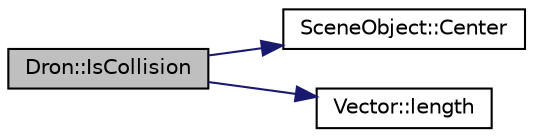 digraph "Dron::IsCollision"
{
  edge [fontname="Helvetica",fontsize="10",labelfontname="Helvetica",labelfontsize="10"];
  node [fontname="Helvetica",fontsize="10",shape=record];
  rankdir="LR";
  Node16 [label="Dron::IsCollision",height=0.2,width=0.4,color="black", fillcolor="grey75", style="filled", fontcolor="black"];
  Node16 -> Node17 [color="midnightblue",fontsize="10",style="solid",fontname="Helvetica"];
  Node17 [label="SceneObject::Center",height=0.2,width=0.4,color="black", fillcolor="white", style="filled",URL="$class_scene_object.html#a59ae0609f240ca4833555401ad05a94a",tooltip="Metoda wirtualna sprawdzająca środek obiektu sceny. "];
  Node16 -> Node18 [color="midnightblue",fontsize="10",style="solid",fontname="Helvetica"];
  Node18 [label="Vector::length",height=0.2,width=0.4,color="black", fillcolor="white", style="filled",URL="$class_vector.html#adbca5660e5a4b4e6efe0b48b0851df38",tooltip="Metoda szablonu vector<> obliczająca odległość dwóch wektorów od siebie. "];
}

